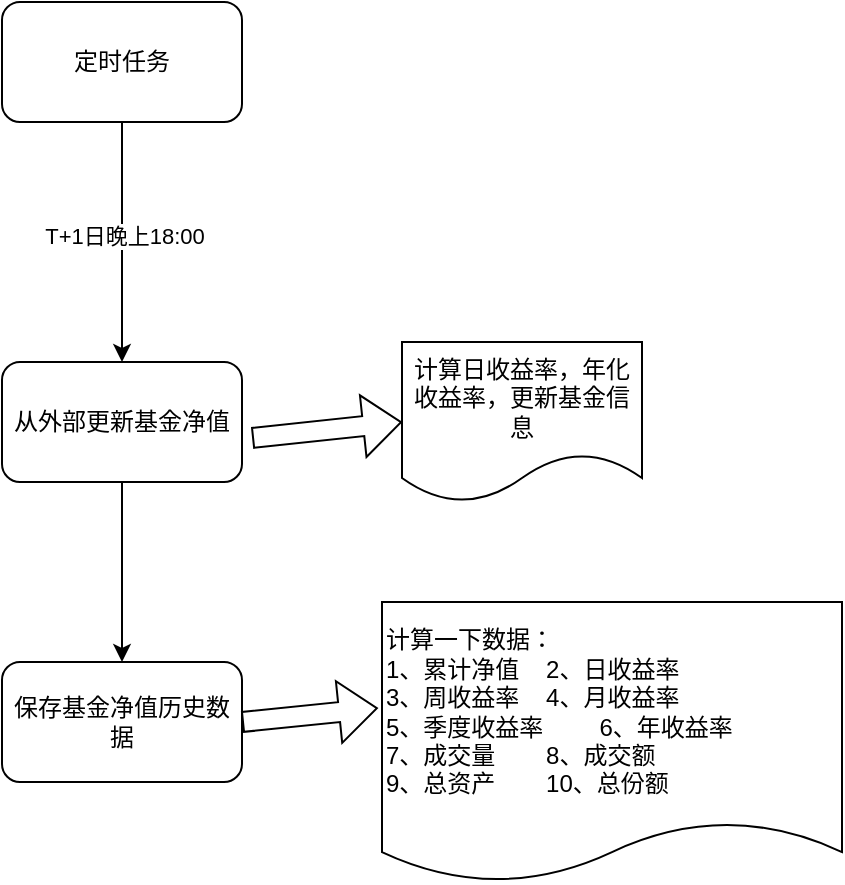 <mxfile version="26.2.15" pages="2">
  <diagram name="基金每日更新流程" id="FoTLk0aqGKXJ9571WYP6">
    <mxGraphModel dx="2066" dy="1111" grid="1" gridSize="10" guides="1" tooltips="1" connect="1" arrows="1" fold="1" page="1" pageScale="1" pageWidth="827" pageHeight="1169" math="0" shadow="0">
      <root>
        <mxCell id="0" />
        <mxCell id="1" parent="0" />
        <mxCell id="6fnQukPDXf7rgxu9gMie-4" style="edgeStyle=orthogonalEdgeStyle;rounded=0;orthogonalLoop=1;jettySize=auto;html=1;entryX=0.5;entryY=0;entryDx=0;entryDy=0;" edge="1" parent="1" source="6fnQukPDXf7rgxu9gMie-1" target="6fnQukPDXf7rgxu9gMie-3">
          <mxGeometry relative="1" as="geometry" />
        </mxCell>
        <mxCell id="6fnQukPDXf7rgxu9gMie-5" value="T+1日晚上18:00" style="edgeLabel;html=1;align=center;verticalAlign=middle;resizable=0;points=[];" vertex="1" connectable="0" parent="6fnQukPDXf7rgxu9gMie-4">
          <mxGeometry x="-0.05" y="1" relative="1" as="geometry">
            <mxPoint as="offset" />
          </mxGeometry>
        </mxCell>
        <mxCell id="6fnQukPDXf7rgxu9gMie-1" value="定时任务" style="rounded=1;whiteSpace=wrap;html=1;" vertex="1" parent="1">
          <mxGeometry x="340" y="220" width="120" height="60" as="geometry" />
        </mxCell>
        <mxCell id="6fnQukPDXf7rgxu9gMie-9" style="edgeStyle=orthogonalEdgeStyle;rounded=0;orthogonalLoop=1;jettySize=auto;html=1;entryX=0.5;entryY=0;entryDx=0;entryDy=0;" edge="1" parent="1" source="6fnQukPDXf7rgxu9gMie-3" target="6fnQukPDXf7rgxu9gMie-6">
          <mxGeometry relative="1" as="geometry" />
        </mxCell>
        <mxCell id="6fnQukPDXf7rgxu9gMie-3" value="从外部更新基金净值" style="rounded=1;whiteSpace=wrap;html=1;" vertex="1" parent="1">
          <mxGeometry x="340" y="400" width="120" height="60" as="geometry" />
        </mxCell>
        <mxCell id="6fnQukPDXf7rgxu9gMie-6" value="保存基金净值历史数据" style="rounded=1;whiteSpace=wrap;html=1;" vertex="1" parent="1">
          <mxGeometry x="340" y="550" width="120" height="60" as="geometry" />
        </mxCell>
        <mxCell id="6fnQukPDXf7rgxu9gMie-10" value="计算一下数据：&lt;div&gt;1、累计净值&amp;nbsp;&lt;span style=&quot;white-space: pre;&quot;&gt;&#x9;&lt;/span&gt;&lt;span style=&quot;background-color: transparent; color: light-dark(rgb(0, 0, 0), rgb(255, 255, 255));&quot;&gt;2、日收益率&lt;/span&gt;&lt;/div&gt;&lt;div&gt;3、周收益率&lt;span style=&quot;white-space: pre;&quot;&gt;&#x9;&lt;/span&gt;&lt;span style=&quot;background-color: transparent; color: light-dark(rgb(0, 0, 0), rgb(255, 255, 255));&quot;&gt;4、月收益率&lt;/span&gt;&lt;/div&gt;&lt;div&gt;5、季度收益率&lt;span style=&quot;white-space: pre;&quot;&gt;&#x9;&lt;/span&gt;&lt;span style=&quot;background-color: transparent; color: light-dark(rgb(0, 0, 0), rgb(255, 255, 255));&quot;&gt;6、年收益率&lt;/span&gt;&lt;/div&gt;&lt;div&gt;7、成交量&lt;span style=&quot;white-space: pre;&quot;&gt;&#x9;&lt;/span&gt;&lt;span style=&quot;background-color: transparent; color: light-dark(rgb(0, 0, 0), rgb(255, 255, 255));&quot;&gt;8、成交额&lt;/span&gt;&lt;/div&gt;&lt;div style=&quot;&quot;&gt;9、总资产&lt;span style=&quot;white-space: pre;&quot;&gt;&#x9;&lt;/span&gt;&lt;span style=&quot;background-color: transparent; color: light-dark(rgb(0, 0, 0), rgb(255, 255, 255));&quot;&gt;10、总份额&lt;/span&gt;&lt;/div&gt;" style="shape=document;whiteSpace=wrap;html=1;boundedLbl=1;align=left;size=0.214;" vertex="1" parent="1">
          <mxGeometry x="530" y="520" width="230" height="140" as="geometry" />
        </mxCell>
        <mxCell id="6fnQukPDXf7rgxu9gMie-11" value="计算日收益率，年化收益率，更新基金信息" style="shape=document;whiteSpace=wrap;html=1;boundedLbl=1;" vertex="1" parent="1">
          <mxGeometry x="540" y="390" width="120" height="80" as="geometry" />
        </mxCell>
        <mxCell id="6fnQukPDXf7rgxu9gMie-12" value="" style="shape=flexArrow;endArrow=classic;html=1;rounded=0;entryX=0;entryY=0.5;entryDx=0;entryDy=0;exitX=1.042;exitY=0.633;exitDx=0;exitDy=0;exitPerimeter=0;" edge="1" parent="1" source="6fnQukPDXf7rgxu9gMie-3" target="6fnQukPDXf7rgxu9gMie-11">
          <mxGeometry width="50" height="50" relative="1" as="geometry">
            <mxPoint x="390" y="590" as="sourcePoint" />
            <mxPoint x="440" y="540" as="targetPoint" />
          </mxGeometry>
        </mxCell>
        <mxCell id="6fnQukPDXf7rgxu9gMie-13" value="" style="shape=flexArrow;endArrow=classic;html=1;rounded=0;entryX=-0.009;entryY=0.379;entryDx=0;entryDy=0;entryPerimeter=0;exitX=1;exitY=0.5;exitDx=0;exitDy=0;" edge="1" parent="1" source="6fnQukPDXf7rgxu9gMie-6" target="6fnQukPDXf7rgxu9gMie-10">
          <mxGeometry width="50" height="50" relative="1" as="geometry">
            <mxPoint x="470" y="590" as="sourcePoint" />
            <mxPoint x="440" y="540" as="targetPoint" />
          </mxGeometry>
        </mxCell>
      </root>
    </mxGraphModel>
  </diagram>
  <diagram id="RYY1b9Pkn_CnbfWN3CpJ" name="第 2 页">
    <mxGraphModel grid="1" page="1" gridSize="10" guides="1" tooltips="1" connect="1" arrows="1" fold="1" pageScale="1" pageWidth="827" pageHeight="1169" math="0" shadow="0">
      <root>
        <mxCell id="0" />
        <mxCell id="1" parent="0" />
      </root>
    </mxGraphModel>
  </diagram>
</mxfile>

